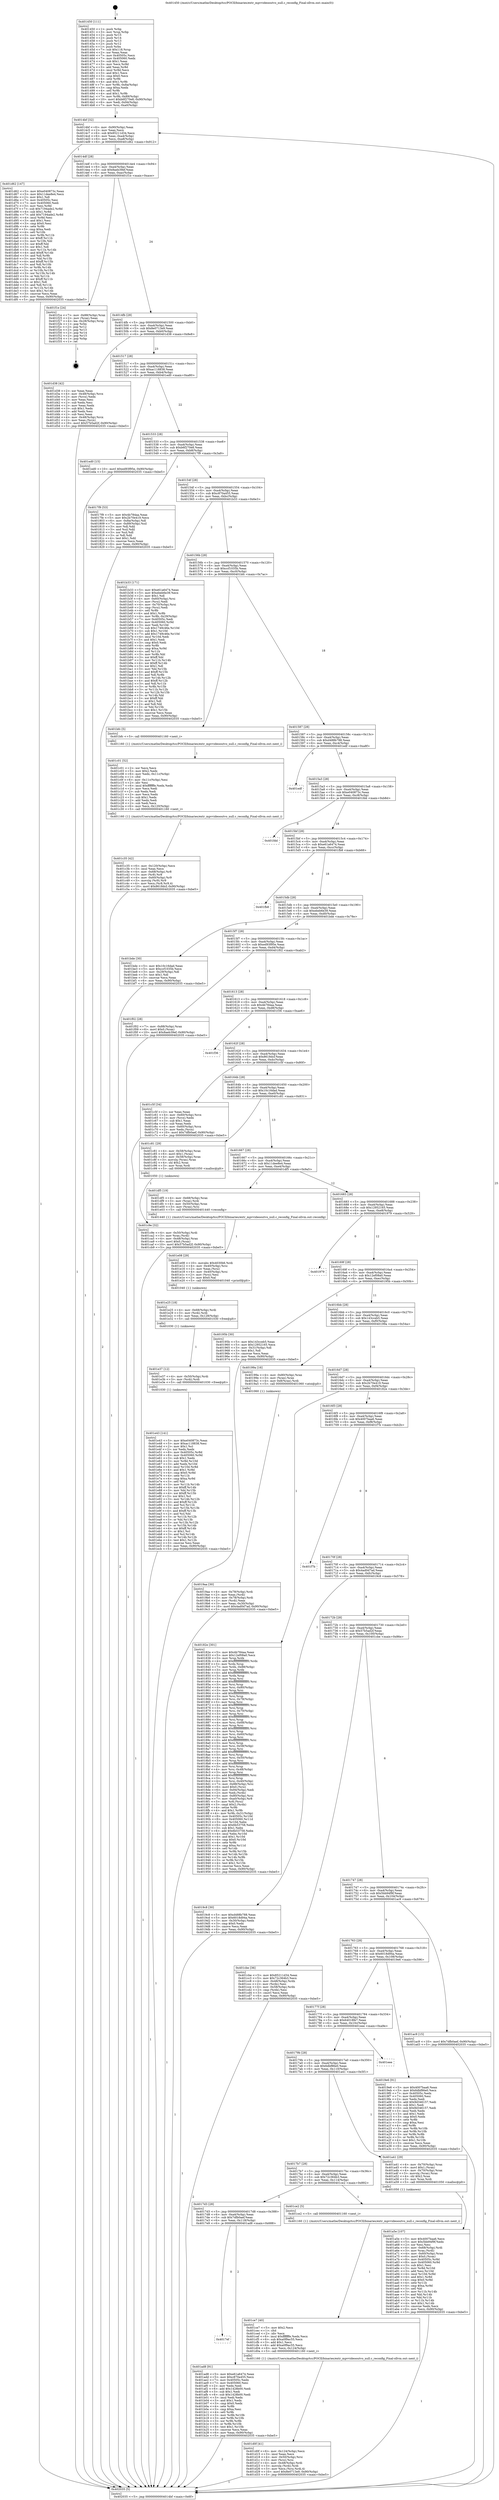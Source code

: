 digraph "0x401450" {
  label = "0x401450 (/mnt/c/Users/mathe/Desktop/tcc/POCII/binaries/extr_mpvvideooutvo_null.c_reconfig_Final-ollvm.out::main(0))"
  labelloc = "t"
  node[shape=record]

  Entry [label="",width=0.3,height=0.3,shape=circle,fillcolor=black,style=filled]
  "0x4014bf" [label="{
     0x4014bf [32]\l
     | [instrs]\l
     &nbsp;&nbsp;0x4014bf \<+6\>: mov -0x90(%rbp),%eax\l
     &nbsp;&nbsp;0x4014c5 \<+2\>: mov %eax,%ecx\l
     &nbsp;&nbsp;0x4014c7 \<+6\>: sub $0x85211d34,%ecx\l
     &nbsp;&nbsp;0x4014cd \<+6\>: mov %eax,-0xa4(%rbp)\l
     &nbsp;&nbsp;0x4014d3 \<+6\>: mov %ecx,-0xa8(%rbp)\l
     &nbsp;&nbsp;0x4014d9 \<+6\>: je 0000000000401d62 \<main+0x912\>\l
  }"]
  "0x401d62" [label="{
     0x401d62 [147]\l
     | [instrs]\l
     &nbsp;&nbsp;0x401d62 \<+5\>: mov $0xe040873c,%eax\l
     &nbsp;&nbsp;0x401d67 \<+5\>: mov $0x11dee8e4,%ecx\l
     &nbsp;&nbsp;0x401d6c \<+2\>: mov $0x1,%dl\l
     &nbsp;&nbsp;0x401d6e \<+7\>: mov 0x40505c,%esi\l
     &nbsp;&nbsp;0x401d75 \<+7\>: mov 0x405060,%edi\l
     &nbsp;&nbsp;0x401d7c \<+3\>: mov %esi,%r8d\l
     &nbsp;&nbsp;0x401d7f \<+7\>: sub $0x7194ade2,%r8d\l
     &nbsp;&nbsp;0x401d86 \<+4\>: sub $0x1,%r8d\l
     &nbsp;&nbsp;0x401d8a \<+7\>: add $0x7194ade2,%r8d\l
     &nbsp;&nbsp;0x401d91 \<+4\>: imul %r8d,%esi\l
     &nbsp;&nbsp;0x401d95 \<+3\>: and $0x1,%esi\l
     &nbsp;&nbsp;0x401d98 \<+3\>: cmp $0x0,%esi\l
     &nbsp;&nbsp;0x401d9b \<+4\>: sete %r9b\l
     &nbsp;&nbsp;0x401d9f \<+3\>: cmp $0xa,%edi\l
     &nbsp;&nbsp;0x401da2 \<+4\>: setl %r10b\l
     &nbsp;&nbsp;0x401da6 \<+3\>: mov %r9b,%r11b\l
     &nbsp;&nbsp;0x401da9 \<+4\>: xor $0xff,%r11b\l
     &nbsp;&nbsp;0x401dad \<+3\>: mov %r10b,%bl\l
     &nbsp;&nbsp;0x401db0 \<+3\>: xor $0xff,%bl\l
     &nbsp;&nbsp;0x401db3 \<+3\>: xor $0x1,%dl\l
     &nbsp;&nbsp;0x401db6 \<+3\>: mov %r11b,%r14b\l
     &nbsp;&nbsp;0x401db9 \<+4\>: and $0xff,%r14b\l
     &nbsp;&nbsp;0x401dbd \<+3\>: and %dl,%r9b\l
     &nbsp;&nbsp;0x401dc0 \<+3\>: mov %bl,%r15b\l
     &nbsp;&nbsp;0x401dc3 \<+4\>: and $0xff,%r15b\l
     &nbsp;&nbsp;0x401dc7 \<+3\>: and %dl,%r10b\l
     &nbsp;&nbsp;0x401dca \<+3\>: or %r9b,%r14b\l
     &nbsp;&nbsp;0x401dcd \<+3\>: or %r10b,%r15b\l
     &nbsp;&nbsp;0x401dd0 \<+3\>: xor %r15b,%r14b\l
     &nbsp;&nbsp;0x401dd3 \<+3\>: or %bl,%r11b\l
     &nbsp;&nbsp;0x401dd6 \<+4\>: xor $0xff,%r11b\l
     &nbsp;&nbsp;0x401dda \<+3\>: or $0x1,%dl\l
     &nbsp;&nbsp;0x401ddd \<+3\>: and %dl,%r11b\l
     &nbsp;&nbsp;0x401de0 \<+3\>: or %r11b,%r14b\l
     &nbsp;&nbsp;0x401de3 \<+4\>: test $0x1,%r14b\l
     &nbsp;&nbsp;0x401de7 \<+3\>: cmovne %ecx,%eax\l
     &nbsp;&nbsp;0x401dea \<+6\>: mov %eax,-0x90(%rbp)\l
     &nbsp;&nbsp;0x401df0 \<+5\>: jmp 0000000000402035 \<main+0xbe5\>\l
  }"]
  "0x4014df" [label="{
     0x4014df [28]\l
     | [instrs]\l
     &nbsp;&nbsp;0x4014df \<+5\>: jmp 00000000004014e4 \<main+0x94\>\l
     &nbsp;&nbsp;0x4014e4 \<+6\>: mov -0xa4(%rbp),%eax\l
     &nbsp;&nbsp;0x4014ea \<+5\>: sub $0x8aeb39ef,%eax\l
     &nbsp;&nbsp;0x4014ef \<+6\>: mov %eax,-0xac(%rbp)\l
     &nbsp;&nbsp;0x4014f5 \<+6\>: je 0000000000401f1e \<main+0xace\>\l
  }"]
  Exit [label="",width=0.3,height=0.3,shape=circle,fillcolor=black,style=filled,peripheries=2]
  "0x401f1e" [label="{
     0x401f1e [24]\l
     | [instrs]\l
     &nbsp;&nbsp;0x401f1e \<+7\>: mov -0x88(%rbp),%rax\l
     &nbsp;&nbsp;0x401f25 \<+2\>: mov (%rax),%eax\l
     &nbsp;&nbsp;0x401f27 \<+4\>: lea -0x28(%rbp),%rsp\l
     &nbsp;&nbsp;0x401f2b \<+1\>: pop %rbx\l
     &nbsp;&nbsp;0x401f2c \<+2\>: pop %r12\l
     &nbsp;&nbsp;0x401f2e \<+2\>: pop %r13\l
     &nbsp;&nbsp;0x401f30 \<+2\>: pop %r14\l
     &nbsp;&nbsp;0x401f32 \<+2\>: pop %r15\l
     &nbsp;&nbsp;0x401f34 \<+1\>: pop %rbp\l
     &nbsp;&nbsp;0x401f35 \<+1\>: ret\l
  }"]
  "0x4014fb" [label="{
     0x4014fb [28]\l
     | [instrs]\l
     &nbsp;&nbsp;0x4014fb \<+5\>: jmp 0000000000401500 \<main+0xb0\>\l
     &nbsp;&nbsp;0x401500 \<+6\>: mov -0xa4(%rbp),%eax\l
     &nbsp;&nbsp;0x401506 \<+5\>: sub $0x8e0713e9,%eax\l
     &nbsp;&nbsp;0x40150b \<+6\>: mov %eax,-0xb0(%rbp)\l
     &nbsp;&nbsp;0x401511 \<+6\>: je 0000000000401d38 \<main+0x8e8\>\l
  }"]
  "0x401e43" [label="{
     0x401e43 [141]\l
     | [instrs]\l
     &nbsp;&nbsp;0x401e43 \<+5\>: mov $0xe040873c,%eax\l
     &nbsp;&nbsp;0x401e48 \<+5\>: mov $0xac118838,%esi\l
     &nbsp;&nbsp;0x401e4d \<+2\>: mov $0x1,%cl\l
     &nbsp;&nbsp;0x401e4f \<+2\>: xor %edx,%edx\l
     &nbsp;&nbsp;0x401e51 \<+8\>: mov 0x40505c,%r8d\l
     &nbsp;&nbsp;0x401e59 \<+8\>: mov 0x405060,%r9d\l
     &nbsp;&nbsp;0x401e61 \<+3\>: sub $0x1,%edx\l
     &nbsp;&nbsp;0x401e64 \<+3\>: mov %r8d,%r10d\l
     &nbsp;&nbsp;0x401e67 \<+3\>: add %edx,%r10d\l
     &nbsp;&nbsp;0x401e6a \<+4\>: imul %r10d,%r8d\l
     &nbsp;&nbsp;0x401e6e \<+4\>: and $0x1,%r8d\l
     &nbsp;&nbsp;0x401e72 \<+4\>: cmp $0x0,%r8d\l
     &nbsp;&nbsp;0x401e76 \<+4\>: sete %r11b\l
     &nbsp;&nbsp;0x401e7a \<+4\>: cmp $0xa,%r9d\l
     &nbsp;&nbsp;0x401e7e \<+3\>: setl %bl\l
     &nbsp;&nbsp;0x401e81 \<+3\>: mov %r11b,%r14b\l
     &nbsp;&nbsp;0x401e84 \<+4\>: xor $0xff,%r14b\l
     &nbsp;&nbsp;0x401e88 \<+3\>: mov %bl,%r15b\l
     &nbsp;&nbsp;0x401e8b \<+4\>: xor $0xff,%r15b\l
     &nbsp;&nbsp;0x401e8f \<+3\>: xor $0x1,%cl\l
     &nbsp;&nbsp;0x401e92 \<+3\>: mov %r14b,%r12b\l
     &nbsp;&nbsp;0x401e95 \<+4\>: and $0xff,%r12b\l
     &nbsp;&nbsp;0x401e99 \<+3\>: and %cl,%r11b\l
     &nbsp;&nbsp;0x401e9c \<+3\>: mov %r15b,%r13b\l
     &nbsp;&nbsp;0x401e9f \<+4\>: and $0xff,%r13b\l
     &nbsp;&nbsp;0x401ea3 \<+2\>: and %cl,%bl\l
     &nbsp;&nbsp;0x401ea5 \<+3\>: or %r11b,%r12b\l
     &nbsp;&nbsp;0x401ea8 \<+3\>: or %bl,%r13b\l
     &nbsp;&nbsp;0x401eab \<+3\>: xor %r13b,%r12b\l
     &nbsp;&nbsp;0x401eae \<+3\>: or %r15b,%r14b\l
     &nbsp;&nbsp;0x401eb1 \<+4\>: xor $0xff,%r14b\l
     &nbsp;&nbsp;0x401eb5 \<+3\>: or $0x1,%cl\l
     &nbsp;&nbsp;0x401eb8 \<+3\>: and %cl,%r14b\l
     &nbsp;&nbsp;0x401ebb \<+3\>: or %r14b,%r12b\l
     &nbsp;&nbsp;0x401ebe \<+4\>: test $0x1,%r12b\l
     &nbsp;&nbsp;0x401ec2 \<+3\>: cmovne %esi,%eax\l
     &nbsp;&nbsp;0x401ec5 \<+6\>: mov %eax,-0x90(%rbp)\l
     &nbsp;&nbsp;0x401ecb \<+5\>: jmp 0000000000402035 \<main+0xbe5\>\l
  }"]
  "0x401d38" [label="{
     0x401d38 [42]\l
     | [instrs]\l
     &nbsp;&nbsp;0x401d38 \<+2\>: xor %eax,%eax\l
     &nbsp;&nbsp;0x401d3a \<+4\>: mov -0x48(%rbp),%rcx\l
     &nbsp;&nbsp;0x401d3e \<+2\>: mov (%rcx),%edx\l
     &nbsp;&nbsp;0x401d40 \<+2\>: mov %eax,%esi\l
     &nbsp;&nbsp;0x401d42 \<+2\>: sub %edx,%esi\l
     &nbsp;&nbsp;0x401d44 \<+2\>: mov %eax,%edx\l
     &nbsp;&nbsp;0x401d46 \<+3\>: sub $0x1,%edx\l
     &nbsp;&nbsp;0x401d49 \<+2\>: add %edx,%esi\l
     &nbsp;&nbsp;0x401d4b \<+2\>: sub %esi,%eax\l
     &nbsp;&nbsp;0x401d4d \<+4\>: mov -0x48(%rbp),%rcx\l
     &nbsp;&nbsp;0x401d51 \<+2\>: mov %eax,(%rcx)\l
     &nbsp;&nbsp;0x401d53 \<+10\>: movl $0x57b5ad2f,-0x90(%rbp)\l
     &nbsp;&nbsp;0x401d5d \<+5\>: jmp 0000000000402035 \<main+0xbe5\>\l
  }"]
  "0x401517" [label="{
     0x401517 [28]\l
     | [instrs]\l
     &nbsp;&nbsp;0x401517 \<+5\>: jmp 000000000040151c \<main+0xcc\>\l
     &nbsp;&nbsp;0x40151c \<+6\>: mov -0xa4(%rbp),%eax\l
     &nbsp;&nbsp;0x401522 \<+5\>: sub $0xac118838,%eax\l
     &nbsp;&nbsp;0x401527 \<+6\>: mov %eax,-0xb4(%rbp)\l
     &nbsp;&nbsp;0x40152d \<+6\>: je 0000000000401ed0 \<main+0xa80\>\l
  }"]
  "0x401e37" [label="{
     0x401e37 [12]\l
     | [instrs]\l
     &nbsp;&nbsp;0x401e37 \<+4\>: mov -0x50(%rbp),%rdi\l
     &nbsp;&nbsp;0x401e3b \<+3\>: mov (%rdi),%rdi\l
     &nbsp;&nbsp;0x401e3e \<+5\>: call 0000000000401030 \<free@plt\>\l
     | [calls]\l
     &nbsp;&nbsp;0x401030 \{1\} (unknown)\l
  }"]
  "0x401ed0" [label="{
     0x401ed0 [15]\l
     | [instrs]\l
     &nbsp;&nbsp;0x401ed0 \<+10\>: movl $0xed93f95e,-0x90(%rbp)\l
     &nbsp;&nbsp;0x401eda \<+5\>: jmp 0000000000402035 \<main+0xbe5\>\l
  }"]
  "0x401533" [label="{
     0x401533 [28]\l
     | [instrs]\l
     &nbsp;&nbsp;0x401533 \<+5\>: jmp 0000000000401538 \<main+0xe8\>\l
     &nbsp;&nbsp;0x401538 \<+6\>: mov -0xa4(%rbp),%eax\l
     &nbsp;&nbsp;0x40153e \<+5\>: sub $0xb6f270e8,%eax\l
     &nbsp;&nbsp;0x401543 \<+6\>: mov %eax,-0xb8(%rbp)\l
     &nbsp;&nbsp;0x401549 \<+6\>: je 00000000004017f9 \<main+0x3a9\>\l
  }"]
  "0x401e25" [label="{
     0x401e25 [18]\l
     | [instrs]\l
     &nbsp;&nbsp;0x401e25 \<+4\>: mov -0x68(%rbp),%rdi\l
     &nbsp;&nbsp;0x401e29 \<+3\>: mov (%rdi),%rdi\l
     &nbsp;&nbsp;0x401e2c \<+6\>: mov %eax,-0x128(%rbp)\l
     &nbsp;&nbsp;0x401e32 \<+5\>: call 0000000000401030 \<free@plt\>\l
     | [calls]\l
     &nbsp;&nbsp;0x401030 \{1\} (unknown)\l
  }"]
  "0x4017f9" [label="{
     0x4017f9 [53]\l
     | [instrs]\l
     &nbsp;&nbsp;0x4017f9 \<+5\>: mov $0x4b784aa,%eax\l
     &nbsp;&nbsp;0x4017fe \<+5\>: mov $0x2b70e419,%ecx\l
     &nbsp;&nbsp;0x401803 \<+6\>: mov -0x8a(%rbp),%dl\l
     &nbsp;&nbsp;0x401809 \<+7\>: mov -0x89(%rbp),%sil\l
     &nbsp;&nbsp;0x401810 \<+3\>: mov %dl,%dil\l
     &nbsp;&nbsp;0x401813 \<+3\>: and %sil,%dil\l
     &nbsp;&nbsp;0x401816 \<+3\>: xor %sil,%dl\l
     &nbsp;&nbsp;0x401819 \<+3\>: or %dl,%dil\l
     &nbsp;&nbsp;0x40181c \<+4\>: test $0x1,%dil\l
     &nbsp;&nbsp;0x401820 \<+3\>: cmovne %ecx,%eax\l
     &nbsp;&nbsp;0x401823 \<+6\>: mov %eax,-0x90(%rbp)\l
     &nbsp;&nbsp;0x401829 \<+5\>: jmp 0000000000402035 \<main+0xbe5\>\l
  }"]
  "0x40154f" [label="{
     0x40154f [28]\l
     | [instrs]\l
     &nbsp;&nbsp;0x40154f \<+5\>: jmp 0000000000401554 \<main+0x104\>\l
     &nbsp;&nbsp;0x401554 \<+6\>: mov -0xa4(%rbp),%eax\l
     &nbsp;&nbsp;0x40155a \<+5\>: sub $0xc870a455,%eax\l
     &nbsp;&nbsp;0x40155f \<+6\>: mov %eax,-0xbc(%rbp)\l
     &nbsp;&nbsp;0x401565 \<+6\>: je 0000000000401b33 \<main+0x6e3\>\l
  }"]
  "0x402035" [label="{
     0x402035 [5]\l
     | [instrs]\l
     &nbsp;&nbsp;0x402035 \<+5\>: jmp 00000000004014bf \<main+0x6f\>\l
  }"]
  "0x401450" [label="{
     0x401450 [111]\l
     | [instrs]\l
     &nbsp;&nbsp;0x401450 \<+1\>: push %rbp\l
     &nbsp;&nbsp;0x401451 \<+3\>: mov %rsp,%rbp\l
     &nbsp;&nbsp;0x401454 \<+2\>: push %r15\l
     &nbsp;&nbsp;0x401456 \<+2\>: push %r14\l
     &nbsp;&nbsp;0x401458 \<+2\>: push %r13\l
     &nbsp;&nbsp;0x40145a \<+2\>: push %r12\l
     &nbsp;&nbsp;0x40145c \<+1\>: push %rbx\l
     &nbsp;&nbsp;0x40145d \<+7\>: sub $0x118,%rsp\l
     &nbsp;&nbsp;0x401464 \<+2\>: xor %eax,%eax\l
     &nbsp;&nbsp;0x401466 \<+7\>: mov 0x40505c,%ecx\l
     &nbsp;&nbsp;0x40146d \<+7\>: mov 0x405060,%edx\l
     &nbsp;&nbsp;0x401474 \<+3\>: sub $0x1,%eax\l
     &nbsp;&nbsp;0x401477 \<+3\>: mov %ecx,%r8d\l
     &nbsp;&nbsp;0x40147a \<+3\>: add %eax,%r8d\l
     &nbsp;&nbsp;0x40147d \<+4\>: imul %r8d,%ecx\l
     &nbsp;&nbsp;0x401481 \<+3\>: and $0x1,%ecx\l
     &nbsp;&nbsp;0x401484 \<+3\>: cmp $0x0,%ecx\l
     &nbsp;&nbsp;0x401487 \<+4\>: sete %r9b\l
     &nbsp;&nbsp;0x40148b \<+4\>: and $0x1,%r9b\l
     &nbsp;&nbsp;0x40148f \<+7\>: mov %r9b,-0x8a(%rbp)\l
     &nbsp;&nbsp;0x401496 \<+3\>: cmp $0xa,%edx\l
     &nbsp;&nbsp;0x401499 \<+4\>: setl %r9b\l
     &nbsp;&nbsp;0x40149d \<+4\>: and $0x1,%r9b\l
     &nbsp;&nbsp;0x4014a1 \<+7\>: mov %r9b,-0x89(%rbp)\l
     &nbsp;&nbsp;0x4014a8 \<+10\>: movl $0xb6f270e8,-0x90(%rbp)\l
     &nbsp;&nbsp;0x4014b2 \<+6\>: mov %edi,-0x94(%rbp)\l
     &nbsp;&nbsp;0x4014b8 \<+7\>: mov %rsi,-0xa0(%rbp)\l
  }"]
  "0x401e08" [label="{
     0x401e08 [29]\l
     | [instrs]\l
     &nbsp;&nbsp;0x401e08 \<+10\>: movabs $0x4030b6,%rdi\l
     &nbsp;&nbsp;0x401e12 \<+4\>: mov -0x40(%rbp),%rsi\l
     &nbsp;&nbsp;0x401e16 \<+2\>: mov %eax,(%rsi)\l
     &nbsp;&nbsp;0x401e18 \<+4\>: mov -0x40(%rbp),%rsi\l
     &nbsp;&nbsp;0x401e1c \<+2\>: mov (%rsi),%esi\l
     &nbsp;&nbsp;0x401e1e \<+2\>: mov $0x0,%al\l
     &nbsp;&nbsp;0x401e20 \<+5\>: call 0000000000401040 \<printf@plt\>\l
     | [calls]\l
     &nbsp;&nbsp;0x401040 \{1\} (unknown)\l
  }"]
  "0x401b33" [label="{
     0x401b33 [171]\l
     | [instrs]\l
     &nbsp;&nbsp;0x401b33 \<+5\>: mov $0xe61a6474,%eax\l
     &nbsp;&nbsp;0x401b38 \<+5\>: mov $0xebeb6e39,%ecx\l
     &nbsp;&nbsp;0x401b3d \<+2\>: mov $0x1,%dl\l
     &nbsp;&nbsp;0x401b3f \<+4\>: mov -0x60(%rbp),%rsi\l
     &nbsp;&nbsp;0x401b43 \<+2\>: mov (%rsi),%edi\l
     &nbsp;&nbsp;0x401b45 \<+4\>: mov -0x70(%rbp),%rsi\l
     &nbsp;&nbsp;0x401b49 \<+2\>: cmp (%rsi),%edi\l
     &nbsp;&nbsp;0x401b4b \<+4\>: setl %r8b\l
     &nbsp;&nbsp;0x401b4f \<+4\>: and $0x1,%r8b\l
     &nbsp;&nbsp;0x401b53 \<+4\>: mov %r8b,-0x29(%rbp)\l
     &nbsp;&nbsp;0x401b57 \<+7\>: mov 0x40505c,%edi\l
     &nbsp;&nbsp;0x401b5e \<+8\>: mov 0x405060,%r9d\l
     &nbsp;&nbsp;0x401b66 \<+3\>: mov %edi,%r10d\l
     &nbsp;&nbsp;0x401b69 \<+7\>: sub $0x1749c46e,%r10d\l
     &nbsp;&nbsp;0x401b70 \<+4\>: sub $0x1,%r10d\l
     &nbsp;&nbsp;0x401b74 \<+7\>: add $0x1749c46e,%r10d\l
     &nbsp;&nbsp;0x401b7b \<+4\>: imul %r10d,%edi\l
     &nbsp;&nbsp;0x401b7f \<+3\>: and $0x1,%edi\l
     &nbsp;&nbsp;0x401b82 \<+3\>: cmp $0x0,%edi\l
     &nbsp;&nbsp;0x401b85 \<+4\>: sete %r8b\l
     &nbsp;&nbsp;0x401b89 \<+4\>: cmp $0xa,%r9d\l
     &nbsp;&nbsp;0x401b8d \<+4\>: setl %r11b\l
     &nbsp;&nbsp;0x401b91 \<+3\>: mov %r8b,%bl\l
     &nbsp;&nbsp;0x401b94 \<+3\>: xor $0xff,%bl\l
     &nbsp;&nbsp;0x401b97 \<+3\>: mov %r11b,%r14b\l
     &nbsp;&nbsp;0x401b9a \<+4\>: xor $0xff,%r14b\l
     &nbsp;&nbsp;0x401b9e \<+3\>: xor $0x1,%dl\l
     &nbsp;&nbsp;0x401ba1 \<+3\>: mov %bl,%r15b\l
     &nbsp;&nbsp;0x401ba4 \<+4\>: and $0xff,%r15b\l
     &nbsp;&nbsp;0x401ba8 \<+3\>: and %dl,%r8b\l
     &nbsp;&nbsp;0x401bab \<+3\>: mov %r14b,%r12b\l
     &nbsp;&nbsp;0x401bae \<+4\>: and $0xff,%r12b\l
     &nbsp;&nbsp;0x401bb2 \<+3\>: and %dl,%r11b\l
     &nbsp;&nbsp;0x401bb5 \<+3\>: or %r8b,%r15b\l
     &nbsp;&nbsp;0x401bb8 \<+3\>: or %r11b,%r12b\l
     &nbsp;&nbsp;0x401bbb \<+3\>: xor %r12b,%r15b\l
     &nbsp;&nbsp;0x401bbe \<+3\>: or %r14b,%bl\l
     &nbsp;&nbsp;0x401bc1 \<+3\>: xor $0xff,%bl\l
     &nbsp;&nbsp;0x401bc4 \<+3\>: or $0x1,%dl\l
     &nbsp;&nbsp;0x401bc7 \<+2\>: and %dl,%bl\l
     &nbsp;&nbsp;0x401bc9 \<+3\>: or %bl,%r15b\l
     &nbsp;&nbsp;0x401bcc \<+4\>: test $0x1,%r15b\l
     &nbsp;&nbsp;0x401bd0 \<+3\>: cmovne %ecx,%eax\l
     &nbsp;&nbsp;0x401bd3 \<+6\>: mov %eax,-0x90(%rbp)\l
     &nbsp;&nbsp;0x401bd9 \<+5\>: jmp 0000000000402035 \<main+0xbe5\>\l
  }"]
  "0x40156b" [label="{
     0x40156b [28]\l
     | [instrs]\l
     &nbsp;&nbsp;0x40156b \<+5\>: jmp 0000000000401570 \<main+0x120\>\l
     &nbsp;&nbsp;0x401570 \<+6\>: mov -0xa4(%rbp),%eax\l
     &nbsp;&nbsp;0x401576 \<+5\>: sub $0xccf1035b,%eax\l
     &nbsp;&nbsp;0x40157b \<+6\>: mov %eax,-0xc0(%rbp)\l
     &nbsp;&nbsp;0x401581 \<+6\>: je 0000000000401bfc \<main+0x7ac\>\l
  }"]
  "0x401d0f" [label="{
     0x401d0f [41]\l
     | [instrs]\l
     &nbsp;&nbsp;0x401d0f \<+6\>: mov -0x124(%rbp),%ecx\l
     &nbsp;&nbsp;0x401d15 \<+3\>: imul %eax,%ecx\l
     &nbsp;&nbsp;0x401d18 \<+4\>: mov -0x50(%rbp),%rsi\l
     &nbsp;&nbsp;0x401d1c \<+3\>: mov (%rsi),%rsi\l
     &nbsp;&nbsp;0x401d1f \<+4\>: mov -0x48(%rbp),%rdi\l
     &nbsp;&nbsp;0x401d23 \<+3\>: movslq (%rdi),%rdi\l
     &nbsp;&nbsp;0x401d26 \<+3\>: mov %ecx,(%rsi,%rdi,4)\l
     &nbsp;&nbsp;0x401d29 \<+10\>: movl $0x8e0713e9,-0x90(%rbp)\l
     &nbsp;&nbsp;0x401d33 \<+5\>: jmp 0000000000402035 \<main+0xbe5\>\l
  }"]
  "0x401bfc" [label="{
     0x401bfc [5]\l
     | [instrs]\l
     &nbsp;&nbsp;0x401bfc \<+5\>: call 0000000000401160 \<next_i\>\l
     | [calls]\l
     &nbsp;&nbsp;0x401160 \{1\} (/mnt/c/Users/mathe/Desktop/tcc/POCII/binaries/extr_mpvvideooutvo_null.c_reconfig_Final-ollvm.out::next_i)\l
  }"]
  "0x401587" [label="{
     0x401587 [28]\l
     | [instrs]\l
     &nbsp;&nbsp;0x401587 \<+5\>: jmp 000000000040158c \<main+0x13c\>\l
     &nbsp;&nbsp;0x40158c \<+6\>: mov -0xa4(%rbp),%eax\l
     &nbsp;&nbsp;0x401592 \<+5\>: sub $0xd488b788,%eax\l
     &nbsp;&nbsp;0x401597 \<+6\>: mov %eax,-0xc4(%rbp)\l
     &nbsp;&nbsp;0x40159d \<+6\>: je 0000000000401edf \<main+0xa8f\>\l
  }"]
  "0x401ce7" [label="{
     0x401ce7 [40]\l
     | [instrs]\l
     &nbsp;&nbsp;0x401ce7 \<+5\>: mov $0x2,%ecx\l
     &nbsp;&nbsp;0x401cec \<+1\>: cltd\l
     &nbsp;&nbsp;0x401ced \<+2\>: idiv %ecx\l
     &nbsp;&nbsp;0x401cef \<+6\>: imul $0xfffffffe,%edx,%ecx\l
     &nbsp;&nbsp;0x401cf5 \<+6\>: sub $0xa0f9ac55,%ecx\l
     &nbsp;&nbsp;0x401cfb \<+3\>: add $0x1,%ecx\l
     &nbsp;&nbsp;0x401cfe \<+6\>: add $0xa0f9ac55,%ecx\l
     &nbsp;&nbsp;0x401d04 \<+6\>: mov %ecx,-0x124(%rbp)\l
     &nbsp;&nbsp;0x401d0a \<+5\>: call 0000000000401160 \<next_i\>\l
     | [calls]\l
     &nbsp;&nbsp;0x401160 \{1\} (/mnt/c/Users/mathe/Desktop/tcc/POCII/binaries/extr_mpvvideooutvo_null.c_reconfig_Final-ollvm.out::next_i)\l
  }"]
  "0x401edf" [label="{
     0x401edf\l
  }", style=dashed]
  "0x4015a3" [label="{
     0x4015a3 [28]\l
     | [instrs]\l
     &nbsp;&nbsp;0x4015a3 \<+5\>: jmp 00000000004015a8 \<main+0x158\>\l
     &nbsp;&nbsp;0x4015a8 \<+6\>: mov -0xa4(%rbp),%eax\l
     &nbsp;&nbsp;0x4015ae \<+5\>: sub $0xe040873c,%eax\l
     &nbsp;&nbsp;0x4015b3 \<+6\>: mov %eax,-0xc8(%rbp)\l
     &nbsp;&nbsp;0x4015b9 \<+6\>: je 0000000000401fdd \<main+0xb8d\>\l
  }"]
  "0x401c9e" [label="{
     0x401c9e [32]\l
     | [instrs]\l
     &nbsp;&nbsp;0x401c9e \<+4\>: mov -0x50(%rbp),%rdi\l
     &nbsp;&nbsp;0x401ca2 \<+3\>: mov %rax,(%rdi)\l
     &nbsp;&nbsp;0x401ca5 \<+4\>: mov -0x48(%rbp),%rax\l
     &nbsp;&nbsp;0x401ca9 \<+6\>: movl $0x0,(%rax)\l
     &nbsp;&nbsp;0x401caf \<+10\>: movl $0x57b5ad2f,-0x90(%rbp)\l
     &nbsp;&nbsp;0x401cb9 \<+5\>: jmp 0000000000402035 \<main+0xbe5\>\l
  }"]
  "0x401fdd" [label="{
     0x401fdd\l
  }", style=dashed]
  "0x4015bf" [label="{
     0x4015bf [28]\l
     | [instrs]\l
     &nbsp;&nbsp;0x4015bf \<+5\>: jmp 00000000004015c4 \<main+0x174\>\l
     &nbsp;&nbsp;0x4015c4 \<+6\>: mov -0xa4(%rbp),%eax\l
     &nbsp;&nbsp;0x4015ca \<+5\>: sub $0xe61a6474,%eax\l
     &nbsp;&nbsp;0x4015cf \<+6\>: mov %eax,-0xcc(%rbp)\l
     &nbsp;&nbsp;0x4015d5 \<+6\>: je 0000000000401fb8 \<main+0xb68\>\l
  }"]
  "0x401c35" [label="{
     0x401c35 [42]\l
     | [instrs]\l
     &nbsp;&nbsp;0x401c35 \<+6\>: mov -0x120(%rbp),%ecx\l
     &nbsp;&nbsp;0x401c3b \<+3\>: imul %eax,%ecx\l
     &nbsp;&nbsp;0x401c3e \<+4\>: mov -0x68(%rbp),%r8\l
     &nbsp;&nbsp;0x401c42 \<+3\>: mov (%r8),%r8\l
     &nbsp;&nbsp;0x401c45 \<+4\>: mov -0x60(%rbp),%r9\l
     &nbsp;&nbsp;0x401c49 \<+3\>: movslq (%r9),%r9\l
     &nbsp;&nbsp;0x401c4c \<+4\>: mov %ecx,(%r8,%r9,4)\l
     &nbsp;&nbsp;0x401c50 \<+10\>: movl $0x8618dcf,-0x90(%rbp)\l
     &nbsp;&nbsp;0x401c5a \<+5\>: jmp 0000000000402035 \<main+0xbe5\>\l
  }"]
  "0x401fb8" [label="{
     0x401fb8\l
  }", style=dashed]
  "0x4015db" [label="{
     0x4015db [28]\l
     | [instrs]\l
     &nbsp;&nbsp;0x4015db \<+5\>: jmp 00000000004015e0 \<main+0x190\>\l
     &nbsp;&nbsp;0x4015e0 \<+6\>: mov -0xa4(%rbp),%eax\l
     &nbsp;&nbsp;0x4015e6 \<+5\>: sub $0xebeb6e39,%eax\l
     &nbsp;&nbsp;0x4015eb \<+6\>: mov %eax,-0xd0(%rbp)\l
     &nbsp;&nbsp;0x4015f1 \<+6\>: je 0000000000401bde \<main+0x78e\>\l
  }"]
  "0x401c01" [label="{
     0x401c01 [52]\l
     | [instrs]\l
     &nbsp;&nbsp;0x401c01 \<+2\>: xor %ecx,%ecx\l
     &nbsp;&nbsp;0x401c03 \<+5\>: mov $0x2,%edx\l
     &nbsp;&nbsp;0x401c08 \<+6\>: mov %edx,-0x11c(%rbp)\l
     &nbsp;&nbsp;0x401c0e \<+1\>: cltd\l
     &nbsp;&nbsp;0x401c0f \<+6\>: mov -0x11c(%rbp),%esi\l
     &nbsp;&nbsp;0x401c15 \<+2\>: idiv %esi\l
     &nbsp;&nbsp;0x401c17 \<+6\>: imul $0xfffffffe,%edx,%edx\l
     &nbsp;&nbsp;0x401c1d \<+2\>: mov %ecx,%edi\l
     &nbsp;&nbsp;0x401c1f \<+2\>: sub %edx,%edi\l
     &nbsp;&nbsp;0x401c21 \<+2\>: mov %ecx,%edx\l
     &nbsp;&nbsp;0x401c23 \<+3\>: sub $0x1,%edx\l
     &nbsp;&nbsp;0x401c26 \<+2\>: add %edx,%edi\l
     &nbsp;&nbsp;0x401c28 \<+2\>: sub %edi,%ecx\l
     &nbsp;&nbsp;0x401c2a \<+6\>: mov %ecx,-0x120(%rbp)\l
     &nbsp;&nbsp;0x401c30 \<+5\>: call 0000000000401160 \<next_i\>\l
     | [calls]\l
     &nbsp;&nbsp;0x401160 \{1\} (/mnt/c/Users/mathe/Desktop/tcc/POCII/binaries/extr_mpvvideooutvo_null.c_reconfig_Final-ollvm.out::next_i)\l
  }"]
  "0x401bde" [label="{
     0x401bde [30]\l
     | [instrs]\l
     &nbsp;&nbsp;0x401bde \<+5\>: mov $0x10c16dad,%eax\l
     &nbsp;&nbsp;0x401be3 \<+5\>: mov $0xccf1035b,%ecx\l
     &nbsp;&nbsp;0x401be8 \<+3\>: mov -0x29(%rbp),%dl\l
     &nbsp;&nbsp;0x401beb \<+3\>: test $0x1,%dl\l
     &nbsp;&nbsp;0x401bee \<+3\>: cmovne %ecx,%eax\l
     &nbsp;&nbsp;0x401bf1 \<+6\>: mov %eax,-0x90(%rbp)\l
     &nbsp;&nbsp;0x401bf7 \<+5\>: jmp 0000000000402035 \<main+0xbe5\>\l
  }"]
  "0x4015f7" [label="{
     0x4015f7 [28]\l
     | [instrs]\l
     &nbsp;&nbsp;0x4015f7 \<+5\>: jmp 00000000004015fc \<main+0x1ac\>\l
     &nbsp;&nbsp;0x4015fc \<+6\>: mov -0xa4(%rbp),%eax\l
     &nbsp;&nbsp;0x401602 \<+5\>: sub $0xed93f95e,%eax\l
     &nbsp;&nbsp;0x401607 \<+6\>: mov %eax,-0xd4(%rbp)\l
     &nbsp;&nbsp;0x40160d \<+6\>: je 0000000000401f02 \<main+0xab2\>\l
  }"]
  "0x4017ef" [label="{
     0x4017ef\l
  }", style=dashed]
  "0x401f02" [label="{
     0x401f02 [28]\l
     | [instrs]\l
     &nbsp;&nbsp;0x401f02 \<+7\>: mov -0x88(%rbp),%rax\l
     &nbsp;&nbsp;0x401f09 \<+6\>: movl $0x0,(%rax)\l
     &nbsp;&nbsp;0x401f0f \<+10\>: movl $0x8aeb39ef,-0x90(%rbp)\l
     &nbsp;&nbsp;0x401f19 \<+5\>: jmp 0000000000402035 \<main+0xbe5\>\l
  }"]
  "0x401613" [label="{
     0x401613 [28]\l
     | [instrs]\l
     &nbsp;&nbsp;0x401613 \<+5\>: jmp 0000000000401618 \<main+0x1c8\>\l
     &nbsp;&nbsp;0x401618 \<+6\>: mov -0xa4(%rbp),%eax\l
     &nbsp;&nbsp;0x40161e \<+5\>: sub $0x4b784aa,%eax\l
     &nbsp;&nbsp;0x401623 \<+6\>: mov %eax,-0xd8(%rbp)\l
     &nbsp;&nbsp;0x401629 \<+6\>: je 0000000000401f36 \<main+0xae6\>\l
  }"]
  "0x401ad8" [label="{
     0x401ad8 [91]\l
     | [instrs]\l
     &nbsp;&nbsp;0x401ad8 \<+5\>: mov $0xe61a6474,%eax\l
     &nbsp;&nbsp;0x401add \<+5\>: mov $0xc870a455,%ecx\l
     &nbsp;&nbsp;0x401ae2 \<+7\>: mov 0x40505c,%edx\l
     &nbsp;&nbsp;0x401ae9 \<+7\>: mov 0x405060,%esi\l
     &nbsp;&nbsp;0x401af0 \<+2\>: mov %edx,%edi\l
     &nbsp;&nbsp;0x401af2 \<+6\>: add $0x1428b00,%edi\l
     &nbsp;&nbsp;0x401af8 \<+3\>: sub $0x1,%edi\l
     &nbsp;&nbsp;0x401afb \<+6\>: sub $0x1428b00,%edi\l
     &nbsp;&nbsp;0x401b01 \<+3\>: imul %edi,%edx\l
     &nbsp;&nbsp;0x401b04 \<+3\>: and $0x1,%edx\l
     &nbsp;&nbsp;0x401b07 \<+3\>: cmp $0x0,%edx\l
     &nbsp;&nbsp;0x401b0a \<+4\>: sete %r8b\l
     &nbsp;&nbsp;0x401b0e \<+3\>: cmp $0xa,%esi\l
     &nbsp;&nbsp;0x401b11 \<+4\>: setl %r9b\l
     &nbsp;&nbsp;0x401b15 \<+3\>: mov %r8b,%r10b\l
     &nbsp;&nbsp;0x401b18 \<+3\>: and %r9b,%r10b\l
     &nbsp;&nbsp;0x401b1b \<+3\>: xor %r9b,%r8b\l
     &nbsp;&nbsp;0x401b1e \<+3\>: or %r8b,%r10b\l
     &nbsp;&nbsp;0x401b21 \<+4\>: test $0x1,%r10b\l
     &nbsp;&nbsp;0x401b25 \<+3\>: cmovne %ecx,%eax\l
     &nbsp;&nbsp;0x401b28 \<+6\>: mov %eax,-0x90(%rbp)\l
     &nbsp;&nbsp;0x401b2e \<+5\>: jmp 0000000000402035 \<main+0xbe5\>\l
  }"]
  "0x401f36" [label="{
     0x401f36\l
  }", style=dashed]
  "0x40162f" [label="{
     0x40162f [28]\l
     | [instrs]\l
     &nbsp;&nbsp;0x40162f \<+5\>: jmp 0000000000401634 \<main+0x1e4\>\l
     &nbsp;&nbsp;0x401634 \<+6\>: mov -0xa4(%rbp),%eax\l
     &nbsp;&nbsp;0x40163a \<+5\>: sub $0x8618dcf,%eax\l
     &nbsp;&nbsp;0x40163f \<+6\>: mov %eax,-0xdc(%rbp)\l
     &nbsp;&nbsp;0x401645 \<+6\>: je 0000000000401c5f \<main+0x80f\>\l
  }"]
  "0x4017d3" [label="{
     0x4017d3 [28]\l
     | [instrs]\l
     &nbsp;&nbsp;0x4017d3 \<+5\>: jmp 00000000004017d8 \<main+0x388\>\l
     &nbsp;&nbsp;0x4017d8 \<+6\>: mov -0xa4(%rbp),%eax\l
     &nbsp;&nbsp;0x4017de \<+5\>: sub $0x7dfb0aef,%eax\l
     &nbsp;&nbsp;0x4017e3 \<+6\>: mov %eax,-0x118(%rbp)\l
     &nbsp;&nbsp;0x4017e9 \<+6\>: je 0000000000401ad8 \<main+0x688\>\l
  }"]
  "0x401c5f" [label="{
     0x401c5f [34]\l
     | [instrs]\l
     &nbsp;&nbsp;0x401c5f \<+2\>: xor %eax,%eax\l
     &nbsp;&nbsp;0x401c61 \<+4\>: mov -0x60(%rbp),%rcx\l
     &nbsp;&nbsp;0x401c65 \<+2\>: mov (%rcx),%edx\l
     &nbsp;&nbsp;0x401c67 \<+3\>: sub $0x1,%eax\l
     &nbsp;&nbsp;0x401c6a \<+2\>: sub %eax,%edx\l
     &nbsp;&nbsp;0x401c6c \<+4\>: mov -0x60(%rbp),%rcx\l
     &nbsp;&nbsp;0x401c70 \<+2\>: mov %edx,(%rcx)\l
     &nbsp;&nbsp;0x401c72 \<+10\>: movl $0x7dfb0aef,-0x90(%rbp)\l
     &nbsp;&nbsp;0x401c7c \<+5\>: jmp 0000000000402035 \<main+0xbe5\>\l
  }"]
  "0x40164b" [label="{
     0x40164b [28]\l
     | [instrs]\l
     &nbsp;&nbsp;0x40164b \<+5\>: jmp 0000000000401650 \<main+0x200\>\l
     &nbsp;&nbsp;0x401650 \<+6\>: mov -0xa4(%rbp),%eax\l
     &nbsp;&nbsp;0x401656 \<+5\>: sub $0x10c16dad,%eax\l
     &nbsp;&nbsp;0x40165b \<+6\>: mov %eax,-0xe0(%rbp)\l
     &nbsp;&nbsp;0x401661 \<+6\>: je 0000000000401c81 \<main+0x831\>\l
  }"]
  "0x401ce2" [label="{
     0x401ce2 [5]\l
     | [instrs]\l
     &nbsp;&nbsp;0x401ce2 \<+5\>: call 0000000000401160 \<next_i\>\l
     | [calls]\l
     &nbsp;&nbsp;0x401160 \{1\} (/mnt/c/Users/mathe/Desktop/tcc/POCII/binaries/extr_mpvvideooutvo_null.c_reconfig_Final-ollvm.out::next_i)\l
  }"]
  "0x401c81" [label="{
     0x401c81 [29]\l
     | [instrs]\l
     &nbsp;&nbsp;0x401c81 \<+4\>: mov -0x58(%rbp),%rax\l
     &nbsp;&nbsp;0x401c85 \<+6\>: movl $0x1,(%rax)\l
     &nbsp;&nbsp;0x401c8b \<+4\>: mov -0x58(%rbp),%rax\l
     &nbsp;&nbsp;0x401c8f \<+3\>: movslq (%rax),%rax\l
     &nbsp;&nbsp;0x401c92 \<+4\>: shl $0x2,%rax\l
     &nbsp;&nbsp;0x401c96 \<+3\>: mov %rax,%rdi\l
     &nbsp;&nbsp;0x401c99 \<+5\>: call 0000000000401050 \<malloc@plt\>\l
     | [calls]\l
     &nbsp;&nbsp;0x401050 \{1\} (unknown)\l
  }"]
  "0x401667" [label="{
     0x401667 [28]\l
     | [instrs]\l
     &nbsp;&nbsp;0x401667 \<+5\>: jmp 000000000040166c \<main+0x21c\>\l
     &nbsp;&nbsp;0x40166c \<+6\>: mov -0xa4(%rbp),%eax\l
     &nbsp;&nbsp;0x401672 \<+5\>: sub $0x11dee8e4,%eax\l
     &nbsp;&nbsp;0x401677 \<+6\>: mov %eax,-0xe4(%rbp)\l
     &nbsp;&nbsp;0x40167d \<+6\>: je 0000000000401df5 \<main+0x9a5\>\l
  }"]
  "0x401a5e" [label="{
     0x401a5e [107]\l
     | [instrs]\l
     &nbsp;&nbsp;0x401a5e \<+5\>: mov $0x4007baa6,%ecx\l
     &nbsp;&nbsp;0x401a63 \<+5\>: mov $0x5bb94f9f,%edx\l
     &nbsp;&nbsp;0x401a68 \<+2\>: xor %esi,%esi\l
     &nbsp;&nbsp;0x401a6a \<+4\>: mov -0x68(%rbp),%rdi\l
     &nbsp;&nbsp;0x401a6e \<+3\>: mov %rax,(%rdi)\l
     &nbsp;&nbsp;0x401a71 \<+4\>: mov -0x60(%rbp),%rax\l
     &nbsp;&nbsp;0x401a75 \<+6\>: movl $0x0,(%rax)\l
     &nbsp;&nbsp;0x401a7b \<+8\>: mov 0x40505c,%r8d\l
     &nbsp;&nbsp;0x401a83 \<+8\>: mov 0x405060,%r9d\l
     &nbsp;&nbsp;0x401a8b \<+3\>: sub $0x1,%esi\l
     &nbsp;&nbsp;0x401a8e \<+3\>: mov %r8d,%r10d\l
     &nbsp;&nbsp;0x401a91 \<+3\>: add %esi,%r10d\l
     &nbsp;&nbsp;0x401a94 \<+4\>: imul %r10d,%r8d\l
     &nbsp;&nbsp;0x401a98 \<+4\>: and $0x1,%r8d\l
     &nbsp;&nbsp;0x401a9c \<+4\>: cmp $0x0,%r8d\l
     &nbsp;&nbsp;0x401aa0 \<+4\>: sete %r11b\l
     &nbsp;&nbsp;0x401aa4 \<+4\>: cmp $0xa,%r9d\l
     &nbsp;&nbsp;0x401aa8 \<+3\>: setl %bl\l
     &nbsp;&nbsp;0x401aab \<+3\>: mov %r11b,%r14b\l
     &nbsp;&nbsp;0x401aae \<+3\>: and %bl,%r14b\l
     &nbsp;&nbsp;0x401ab1 \<+3\>: xor %bl,%r11b\l
     &nbsp;&nbsp;0x401ab4 \<+3\>: or %r11b,%r14b\l
     &nbsp;&nbsp;0x401ab7 \<+4\>: test $0x1,%r14b\l
     &nbsp;&nbsp;0x401abb \<+3\>: cmovne %edx,%ecx\l
     &nbsp;&nbsp;0x401abe \<+6\>: mov %ecx,-0x90(%rbp)\l
     &nbsp;&nbsp;0x401ac4 \<+5\>: jmp 0000000000402035 \<main+0xbe5\>\l
  }"]
  "0x401df5" [label="{
     0x401df5 [19]\l
     | [instrs]\l
     &nbsp;&nbsp;0x401df5 \<+4\>: mov -0x68(%rbp),%rax\l
     &nbsp;&nbsp;0x401df9 \<+3\>: mov (%rax),%rdi\l
     &nbsp;&nbsp;0x401dfc \<+4\>: mov -0x50(%rbp),%rax\l
     &nbsp;&nbsp;0x401e00 \<+3\>: mov (%rax),%rsi\l
     &nbsp;&nbsp;0x401e03 \<+5\>: call 0000000000401440 \<reconfig\>\l
     | [calls]\l
     &nbsp;&nbsp;0x401440 \{1\} (/mnt/c/Users/mathe/Desktop/tcc/POCII/binaries/extr_mpvvideooutvo_null.c_reconfig_Final-ollvm.out::reconfig)\l
  }"]
  "0x401683" [label="{
     0x401683 [28]\l
     | [instrs]\l
     &nbsp;&nbsp;0x401683 \<+5\>: jmp 0000000000401688 \<main+0x238\>\l
     &nbsp;&nbsp;0x401688 \<+6\>: mov -0xa4(%rbp),%eax\l
     &nbsp;&nbsp;0x40168e \<+5\>: sub $0x12952165,%eax\l
     &nbsp;&nbsp;0x401693 \<+6\>: mov %eax,-0xe8(%rbp)\l
     &nbsp;&nbsp;0x401699 \<+6\>: je 0000000000401979 \<main+0x529\>\l
  }"]
  "0x4017b7" [label="{
     0x4017b7 [28]\l
     | [instrs]\l
     &nbsp;&nbsp;0x4017b7 \<+5\>: jmp 00000000004017bc \<main+0x36c\>\l
     &nbsp;&nbsp;0x4017bc \<+6\>: mov -0xa4(%rbp),%eax\l
     &nbsp;&nbsp;0x4017c2 \<+5\>: sub $0x72c364b3,%eax\l
     &nbsp;&nbsp;0x4017c7 \<+6\>: mov %eax,-0x114(%rbp)\l
     &nbsp;&nbsp;0x4017cd \<+6\>: je 0000000000401ce2 \<main+0x892\>\l
  }"]
  "0x401979" [label="{
     0x401979\l
  }", style=dashed]
  "0x40169f" [label="{
     0x40169f [28]\l
     | [instrs]\l
     &nbsp;&nbsp;0x40169f \<+5\>: jmp 00000000004016a4 \<main+0x254\>\l
     &nbsp;&nbsp;0x4016a4 \<+6\>: mov -0xa4(%rbp),%eax\l
     &nbsp;&nbsp;0x4016aa \<+5\>: sub $0x12ef08a0,%eax\l
     &nbsp;&nbsp;0x4016af \<+6\>: mov %eax,-0xec(%rbp)\l
     &nbsp;&nbsp;0x4016b5 \<+6\>: je 000000000040195b \<main+0x50b\>\l
  }"]
  "0x401a41" [label="{
     0x401a41 [29]\l
     | [instrs]\l
     &nbsp;&nbsp;0x401a41 \<+4\>: mov -0x70(%rbp),%rax\l
     &nbsp;&nbsp;0x401a45 \<+6\>: movl $0x1,(%rax)\l
     &nbsp;&nbsp;0x401a4b \<+4\>: mov -0x70(%rbp),%rax\l
     &nbsp;&nbsp;0x401a4f \<+3\>: movslq (%rax),%rax\l
     &nbsp;&nbsp;0x401a52 \<+4\>: shl $0x2,%rax\l
     &nbsp;&nbsp;0x401a56 \<+3\>: mov %rax,%rdi\l
     &nbsp;&nbsp;0x401a59 \<+5\>: call 0000000000401050 \<malloc@plt\>\l
     | [calls]\l
     &nbsp;&nbsp;0x401050 \{1\} (unknown)\l
  }"]
  "0x40195b" [label="{
     0x40195b [30]\l
     | [instrs]\l
     &nbsp;&nbsp;0x40195b \<+5\>: mov $0x143cceb5,%eax\l
     &nbsp;&nbsp;0x401960 \<+5\>: mov $0x12952165,%ecx\l
     &nbsp;&nbsp;0x401965 \<+3\>: mov -0x31(%rbp),%dl\l
     &nbsp;&nbsp;0x401968 \<+3\>: test $0x1,%dl\l
     &nbsp;&nbsp;0x40196b \<+3\>: cmovne %ecx,%eax\l
     &nbsp;&nbsp;0x40196e \<+6\>: mov %eax,-0x90(%rbp)\l
     &nbsp;&nbsp;0x401974 \<+5\>: jmp 0000000000402035 \<main+0xbe5\>\l
  }"]
  "0x4016bb" [label="{
     0x4016bb [28]\l
     | [instrs]\l
     &nbsp;&nbsp;0x4016bb \<+5\>: jmp 00000000004016c0 \<main+0x270\>\l
     &nbsp;&nbsp;0x4016c0 \<+6\>: mov -0xa4(%rbp),%eax\l
     &nbsp;&nbsp;0x4016c6 \<+5\>: sub $0x143cceb5,%eax\l
     &nbsp;&nbsp;0x4016cb \<+6\>: mov %eax,-0xf0(%rbp)\l
     &nbsp;&nbsp;0x4016d1 \<+6\>: je 000000000040199a \<main+0x54a\>\l
  }"]
  "0x40179b" [label="{
     0x40179b [28]\l
     | [instrs]\l
     &nbsp;&nbsp;0x40179b \<+5\>: jmp 00000000004017a0 \<main+0x350\>\l
     &nbsp;&nbsp;0x4017a0 \<+6\>: mov -0xa4(%rbp),%eax\l
     &nbsp;&nbsp;0x4017a6 \<+5\>: sub $0x6dbf86e0,%eax\l
     &nbsp;&nbsp;0x4017ab \<+6\>: mov %eax,-0x110(%rbp)\l
     &nbsp;&nbsp;0x4017b1 \<+6\>: je 0000000000401a41 \<main+0x5f1\>\l
  }"]
  "0x40199a" [label="{
     0x40199a [16]\l
     | [instrs]\l
     &nbsp;&nbsp;0x40199a \<+4\>: mov -0x80(%rbp),%rax\l
     &nbsp;&nbsp;0x40199e \<+3\>: mov (%rax),%rax\l
     &nbsp;&nbsp;0x4019a1 \<+4\>: mov 0x8(%rax),%rdi\l
     &nbsp;&nbsp;0x4019a5 \<+5\>: call 0000000000401060 \<atoi@plt\>\l
     | [calls]\l
     &nbsp;&nbsp;0x401060 \{1\} (unknown)\l
  }"]
  "0x4016d7" [label="{
     0x4016d7 [28]\l
     | [instrs]\l
     &nbsp;&nbsp;0x4016d7 \<+5\>: jmp 00000000004016dc \<main+0x28c\>\l
     &nbsp;&nbsp;0x4016dc \<+6\>: mov -0xa4(%rbp),%eax\l
     &nbsp;&nbsp;0x4016e2 \<+5\>: sub $0x2b70e419,%eax\l
     &nbsp;&nbsp;0x4016e7 \<+6\>: mov %eax,-0xf4(%rbp)\l
     &nbsp;&nbsp;0x4016ed \<+6\>: je 000000000040182e \<main+0x3de\>\l
  }"]
  "0x401eee" [label="{
     0x401eee\l
  }", style=dashed]
  "0x40182e" [label="{
     0x40182e [301]\l
     | [instrs]\l
     &nbsp;&nbsp;0x40182e \<+5\>: mov $0x4b784aa,%eax\l
     &nbsp;&nbsp;0x401833 \<+5\>: mov $0x12ef08a0,%ecx\l
     &nbsp;&nbsp;0x401838 \<+3\>: mov %rsp,%rdx\l
     &nbsp;&nbsp;0x40183b \<+4\>: add $0xfffffffffffffff0,%rdx\l
     &nbsp;&nbsp;0x40183f \<+3\>: mov %rdx,%rsp\l
     &nbsp;&nbsp;0x401842 \<+7\>: mov %rdx,-0x88(%rbp)\l
     &nbsp;&nbsp;0x401849 \<+3\>: mov %rsp,%rdx\l
     &nbsp;&nbsp;0x40184c \<+4\>: add $0xfffffffffffffff0,%rdx\l
     &nbsp;&nbsp;0x401850 \<+3\>: mov %rdx,%rsp\l
     &nbsp;&nbsp;0x401853 \<+3\>: mov %rsp,%rsi\l
     &nbsp;&nbsp;0x401856 \<+4\>: add $0xfffffffffffffff0,%rsi\l
     &nbsp;&nbsp;0x40185a \<+3\>: mov %rsi,%rsp\l
     &nbsp;&nbsp;0x40185d \<+4\>: mov %rsi,-0x80(%rbp)\l
     &nbsp;&nbsp;0x401861 \<+3\>: mov %rsp,%rsi\l
     &nbsp;&nbsp;0x401864 \<+4\>: add $0xfffffffffffffff0,%rsi\l
     &nbsp;&nbsp;0x401868 \<+3\>: mov %rsi,%rsp\l
     &nbsp;&nbsp;0x40186b \<+4\>: mov %rsi,-0x78(%rbp)\l
     &nbsp;&nbsp;0x40186f \<+3\>: mov %rsp,%rsi\l
     &nbsp;&nbsp;0x401872 \<+4\>: add $0xfffffffffffffff0,%rsi\l
     &nbsp;&nbsp;0x401876 \<+3\>: mov %rsi,%rsp\l
     &nbsp;&nbsp;0x401879 \<+4\>: mov %rsi,-0x70(%rbp)\l
     &nbsp;&nbsp;0x40187d \<+3\>: mov %rsp,%rsi\l
     &nbsp;&nbsp;0x401880 \<+4\>: add $0xfffffffffffffff0,%rsi\l
     &nbsp;&nbsp;0x401884 \<+3\>: mov %rsi,%rsp\l
     &nbsp;&nbsp;0x401887 \<+4\>: mov %rsi,-0x68(%rbp)\l
     &nbsp;&nbsp;0x40188b \<+3\>: mov %rsp,%rsi\l
     &nbsp;&nbsp;0x40188e \<+4\>: add $0xfffffffffffffff0,%rsi\l
     &nbsp;&nbsp;0x401892 \<+3\>: mov %rsi,%rsp\l
     &nbsp;&nbsp;0x401895 \<+4\>: mov %rsi,-0x60(%rbp)\l
     &nbsp;&nbsp;0x401899 \<+3\>: mov %rsp,%rsi\l
     &nbsp;&nbsp;0x40189c \<+4\>: add $0xfffffffffffffff0,%rsi\l
     &nbsp;&nbsp;0x4018a0 \<+3\>: mov %rsi,%rsp\l
     &nbsp;&nbsp;0x4018a3 \<+4\>: mov %rsi,-0x58(%rbp)\l
     &nbsp;&nbsp;0x4018a7 \<+3\>: mov %rsp,%rsi\l
     &nbsp;&nbsp;0x4018aa \<+4\>: add $0xfffffffffffffff0,%rsi\l
     &nbsp;&nbsp;0x4018ae \<+3\>: mov %rsi,%rsp\l
     &nbsp;&nbsp;0x4018b1 \<+4\>: mov %rsi,-0x50(%rbp)\l
     &nbsp;&nbsp;0x4018b5 \<+3\>: mov %rsp,%rsi\l
     &nbsp;&nbsp;0x4018b8 \<+4\>: add $0xfffffffffffffff0,%rsi\l
     &nbsp;&nbsp;0x4018bc \<+3\>: mov %rsi,%rsp\l
     &nbsp;&nbsp;0x4018bf \<+4\>: mov %rsi,-0x48(%rbp)\l
     &nbsp;&nbsp;0x4018c3 \<+3\>: mov %rsp,%rsi\l
     &nbsp;&nbsp;0x4018c6 \<+4\>: add $0xfffffffffffffff0,%rsi\l
     &nbsp;&nbsp;0x4018ca \<+3\>: mov %rsi,%rsp\l
     &nbsp;&nbsp;0x4018cd \<+4\>: mov %rsi,-0x40(%rbp)\l
     &nbsp;&nbsp;0x4018d1 \<+7\>: mov -0x88(%rbp),%rsi\l
     &nbsp;&nbsp;0x4018d8 \<+6\>: movl $0x0,(%rsi)\l
     &nbsp;&nbsp;0x4018de \<+6\>: mov -0x94(%rbp),%edi\l
     &nbsp;&nbsp;0x4018e4 \<+2\>: mov %edi,(%rdx)\l
     &nbsp;&nbsp;0x4018e6 \<+4\>: mov -0x80(%rbp),%rsi\l
     &nbsp;&nbsp;0x4018ea \<+7\>: mov -0xa0(%rbp),%r8\l
     &nbsp;&nbsp;0x4018f1 \<+3\>: mov %r8,(%rsi)\l
     &nbsp;&nbsp;0x4018f4 \<+3\>: cmpl $0x2,(%rdx)\l
     &nbsp;&nbsp;0x4018f7 \<+4\>: setne %r9b\l
     &nbsp;&nbsp;0x4018fb \<+4\>: and $0x1,%r9b\l
     &nbsp;&nbsp;0x4018ff \<+4\>: mov %r9b,-0x31(%rbp)\l
     &nbsp;&nbsp;0x401903 \<+8\>: mov 0x40505c,%r10d\l
     &nbsp;&nbsp;0x40190b \<+8\>: mov 0x405060,%r11d\l
     &nbsp;&nbsp;0x401913 \<+3\>: mov %r10d,%ebx\l
     &nbsp;&nbsp;0x401916 \<+6\>: sub $0x6b53758,%ebx\l
     &nbsp;&nbsp;0x40191c \<+3\>: sub $0x1,%ebx\l
     &nbsp;&nbsp;0x40191f \<+6\>: add $0x6b53758,%ebx\l
     &nbsp;&nbsp;0x401925 \<+4\>: imul %ebx,%r10d\l
     &nbsp;&nbsp;0x401929 \<+4\>: and $0x1,%r10d\l
     &nbsp;&nbsp;0x40192d \<+4\>: cmp $0x0,%r10d\l
     &nbsp;&nbsp;0x401931 \<+4\>: sete %r9b\l
     &nbsp;&nbsp;0x401935 \<+4\>: cmp $0xa,%r11d\l
     &nbsp;&nbsp;0x401939 \<+4\>: setl %r14b\l
     &nbsp;&nbsp;0x40193d \<+3\>: mov %r9b,%r15b\l
     &nbsp;&nbsp;0x401940 \<+3\>: and %r14b,%r15b\l
     &nbsp;&nbsp;0x401943 \<+3\>: xor %r14b,%r9b\l
     &nbsp;&nbsp;0x401946 \<+3\>: or %r9b,%r15b\l
     &nbsp;&nbsp;0x401949 \<+4\>: test $0x1,%r15b\l
     &nbsp;&nbsp;0x40194d \<+3\>: cmovne %ecx,%eax\l
     &nbsp;&nbsp;0x401950 \<+6\>: mov %eax,-0x90(%rbp)\l
     &nbsp;&nbsp;0x401956 \<+5\>: jmp 0000000000402035 \<main+0xbe5\>\l
  }"]
  "0x4016f3" [label="{
     0x4016f3 [28]\l
     | [instrs]\l
     &nbsp;&nbsp;0x4016f3 \<+5\>: jmp 00000000004016f8 \<main+0x2a8\>\l
     &nbsp;&nbsp;0x4016f8 \<+6\>: mov -0xa4(%rbp),%eax\l
     &nbsp;&nbsp;0x4016fe \<+5\>: sub $0x4007baa6,%eax\l
     &nbsp;&nbsp;0x401703 \<+6\>: mov %eax,-0xf8(%rbp)\l
     &nbsp;&nbsp;0x401709 \<+6\>: je 0000000000401f7b \<main+0xb2b\>\l
  }"]
  "0x40177f" [label="{
     0x40177f [28]\l
     | [instrs]\l
     &nbsp;&nbsp;0x40177f \<+5\>: jmp 0000000000401784 \<main+0x334\>\l
     &nbsp;&nbsp;0x401784 \<+6\>: mov -0xa4(%rbp),%eax\l
     &nbsp;&nbsp;0x40178a \<+5\>: sub $0x64018fe7,%eax\l
     &nbsp;&nbsp;0x40178f \<+6\>: mov %eax,-0x10c(%rbp)\l
     &nbsp;&nbsp;0x401795 \<+6\>: je 0000000000401eee \<main+0xa9e\>\l
  }"]
  "0x4019aa" [label="{
     0x4019aa [30]\l
     | [instrs]\l
     &nbsp;&nbsp;0x4019aa \<+4\>: mov -0x78(%rbp),%rdi\l
     &nbsp;&nbsp;0x4019ae \<+2\>: mov %eax,(%rdi)\l
     &nbsp;&nbsp;0x4019b0 \<+4\>: mov -0x78(%rbp),%rdi\l
     &nbsp;&nbsp;0x4019b4 \<+2\>: mov (%rdi),%eax\l
     &nbsp;&nbsp;0x4019b6 \<+3\>: mov %eax,-0x30(%rbp)\l
     &nbsp;&nbsp;0x4019b9 \<+10\>: movl $0x4ad0d7ad,-0x90(%rbp)\l
     &nbsp;&nbsp;0x4019c3 \<+5\>: jmp 0000000000402035 \<main+0xbe5\>\l
  }"]
  "0x4019e6" [label="{
     0x4019e6 [91]\l
     | [instrs]\l
     &nbsp;&nbsp;0x4019e6 \<+5\>: mov $0x4007baa6,%eax\l
     &nbsp;&nbsp;0x4019eb \<+5\>: mov $0x6dbf86e0,%ecx\l
     &nbsp;&nbsp;0x4019f0 \<+7\>: mov 0x40505c,%edx\l
     &nbsp;&nbsp;0x4019f7 \<+7\>: mov 0x405060,%esi\l
     &nbsp;&nbsp;0x4019fe \<+2\>: mov %edx,%edi\l
     &nbsp;&nbsp;0x401a00 \<+6\>: add $0x9d346157,%edi\l
     &nbsp;&nbsp;0x401a06 \<+3\>: sub $0x1,%edi\l
     &nbsp;&nbsp;0x401a09 \<+6\>: sub $0x9d346157,%edi\l
     &nbsp;&nbsp;0x401a0f \<+3\>: imul %edi,%edx\l
     &nbsp;&nbsp;0x401a12 \<+3\>: and $0x1,%edx\l
     &nbsp;&nbsp;0x401a15 \<+3\>: cmp $0x0,%edx\l
     &nbsp;&nbsp;0x401a18 \<+4\>: sete %r8b\l
     &nbsp;&nbsp;0x401a1c \<+3\>: cmp $0xa,%esi\l
     &nbsp;&nbsp;0x401a1f \<+4\>: setl %r9b\l
     &nbsp;&nbsp;0x401a23 \<+3\>: mov %r8b,%r10b\l
     &nbsp;&nbsp;0x401a26 \<+3\>: and %r9b,%r10b\l
     &nbsp;&nbsp;0x401a29 \<+3\>: xor %r9b,%r8b\l
     &nbsp;&nbsp;0x401a2c \<+3\>: or %r8b,%r10b\l
     &nbsp;&nbsp;0x401a2f \<+4\>: test $0x1,%r10b\l
     &nbsp;&nbsp;0x401a33 \<+3\>: cmovne %ecx,%eax\l
     &nbsp;&nbsp;0x401a36 \<+6\>: mov %eax,-0x90(%rbp)\l
     &nbsp;&nbsp;0x401a3c \<+5\>: jmp 0000000000402035 \<main+0xbe5\>\l
  }"]
  "0x401f7b" [label="{
     0x401f7b\l
  }", style=dashed]
  "0x40170f" [label="{
     0x40170f [28]\l
     | [instrs]\l
     &nbsp;&nbsp;0x40170f \<+5\>: jmp 0000000000401714 \<main+0x2c4\>\l
     &nbsp;&nbsp;0x401714 \<+6\>: mov -0xa4(%rbp),%eax\l
     &nbsp;&nbsp;0x40171a \<+5\>: sub $0x4ad0d7ad,%eax\l
     &nbsp;&nbsp;0x40171f \<+6\>: mov %eax,-0xfc(%rbp)\l
     &nbsp;&nbsp;0x401725 \<+6\>: je 00000000004019c8 \<main+0x578\>\l
  }"]
  "0x401763" [label="{
     0x401763 [28]\l
     | [instrs]\l
     &nbsp;&nbsp;0x401763 \<+5\>: jmp 0000000000401768 \<main+0x318\>\l
     &nbsp;&nbsp;0x401768 \<+6\>: mov -0xa4(%rbp),%eax\l
     &nbsp;&nbsp;0x40176e \<+5\>: sub $0x6018d94a,%eax\l
     &nbsp;&nbsp;0x401773 \<+6\>: mov %eax,-0x108(%rbp)\l
     &nbsp;&nbsp;0x401779 \<+6\>: je 00000000004019e6 \<main+0x596\>\l
  }"]
  "0x4019c8" [label="{
     0x4019c8 [30]\l
     | [instrs]\l
     &nbsp;&nbsp;0x4019c8 \<+5\>: mov $0xd488b788,%eax\l
     &nbsp;&nbsp;0x4019cd \<+5\>: mov $0x6018d94a,%ecx\l
     &nbsp;&nbsp;0x4019d2 \<+3\>: mov -0x30(%rbp),%edx\l
     &nbsp;&nbsp;0x4019d5 \<+3\>: cmp $0x0,%edx\l
     &nbsp;&nbsp;0x4019d8 \<+3\>: cmove %ecx,%eax\l
     &nbsp;&nbsp;0x4019db \<+6\>: mov %eax,-0x90(%rbp)\l
     &nbsp;&nbsp;0x4019e1 \<+5\>: jmp 0000000000402035 \<main+0xbe5\>\l
  }"]
  "0x40172b" [label="{
     0x40172b [28]\l
     | [instrs]\l
     &nbsp;&nbsp;0x40172b \<+5\>: jmp 0000000000401730 \<main+0x2e0\>\l
     &nbsp;&nbsp;0x401730 \<+6\>: mov -0xa4(%rbp),%eax\l
     &nbsp;&nbsp;0x401736 \<+5\>: sub $0x57b5ad2f,%eax\l
     &nbsp;&nbsp;0x40173b \<+6\>: mov %eax,-0x100(%rbp)\l
     &nbsp;&nbsp;0x401741 \<+6\>: je 0000000000401cbe \<main+0x86e\>\l
  }"]
  "0x401ac9" [label="{
     0x401ac9 [15]\l
     | [instrs]\l
     &nbsp;&nbsp;0x401ac9 \<+10\>: movl $0x7dfb0aef,-0x90(%rbp)\l
     &nbsp;&nbsp;0x401ad3 \<+5\>: jmp 0000000000402035 \<main+0xbe5\>\l
  }"]
  "0x401cbe" [label="{
     0x401cbe [36]\l
     | [instrs]\l
     &nbsp;&nbsp;0x401cbe \<+5\>: mov $0x85211d34,%eax\l
     &nbsp;&nbsp;0x401cc3 \<+5\>: mov $0x72c364b3,%ecx\l
     &nbsp;&nbsp;0x401cc8 \<+4\>: mov -0x48(%rbp),%rdx\l
     &nbsp;&nbsp;0x401ccc \<+2\>: mov (%rdx),%esi\l
     &nbsp;&nbsp;0x401cce \<+4\>: mov -0x58(%rbp),%rdx\l
     &nbsp;&nbsp;0x401cd2 \<+2\>: cmp (%rdx),%esi\l
     &nbsp;&nbsp;0x401cd4 \<+3\>: cmovl %ecx,%eax\l
     &nbsp;&nbsp;0x401cd7 \<+6\>: mov %eax,-0x90(%rbp)\l
     &nbsp;&nbsp;0x401cdd \<+5\>: jmp 0000000000402035 \<main+0xbe5\>\l
  }"]
  "0x401747" [label="{
     0x401747 [28]\l
     | [instrs]\l
     &nbsp;&nbsp;0x401747 \<+5\>: jmp 000000000040174c \<main+0x2fc\>\l
     &nbsp;&nbsp;0x40174c \<+6\>: mov -0xa4(%rbp),%eax\l
     &nbsp;&nbsp;0x401752 \<+5\>: sub $0x5bb94f9f,%eax\l
     &nbsp;&nbsp;0x401757 \<+6\>: mov %eax,-0x104(%rbp)\l
     &nbsp;&nbsp;0x40175d \<+6\>: je 0000000000401ac9 \<main+0x679\>\l
  }"]
  Entry -> "0x401450" [label=" 1"]
  "0x4014bf" -> "0x401d62" [label=" 1"]
  "0x4014bf" -> "0x4014df" [label=" 25"]
  "0x401f1e" -> Exit [label=" 1"]
  "0x4014df" -> "0x401f1e" [label=" 1"]
  "0x4014df" -> "0x4014fb" [label=" 24"]
  "0x401f02" -> "0x402035" [label=" 1"]
  "0x4014fb" -> "0x401d38" [label=" 1"]
  "0x4014fb" -> "0x401517" [label=" 23"]
  "0x401ed0" -> "0x402035" [label=" 1"]
  "0x401517" -> "0x401ed0" [label=" 1"]
  "0x401517" -> "0x401533" [label=" 22"]
  "0x401e43" -> "0x402035" [label=" 1"]
  "0x401533" -> "0x4017f9" [label=" 1"]
  "0x401533" -> "0x40154f" [label=" 21"]
  "0x4017f9" -> "0x402035" [label=" 1"]
  "0x401450" -> "0x4014bf" [label=" 1"]
  "0x402035" -> "0x4014bf" [label=" 25"]
  "0x401e37" -> "0x401e43" [label=" 1"]
  "0x40154f" -> "0x401b33" [label=" 2"]
  "0x40154f" -> "0x40156b" [label=" 19"]
  "0x401e25" -> "0x401e37" [label=" 1"]
  "0x40156b" -> "0x401bfc" [label=" 1"]
  "0x40156b" -> "0x401587" [label=" 18"]
  "0x401e08" -> "0x401e25" [label=" 1"]
  "0x401587" -> "0x401edf" [label=" 0"]
  "0x401587" -> "0x4015a3" [label=" 18"]
  "0x401df5" -> "0x401e08" [label=" 1"]
  "0x4015a3" -> "0x401fdd" [label=" 0"]
  "0x4015a3" -> "0x4015bf" [label=" 18"]
  "0x401d62" -> "0x402035" [label=" 1"]
  "0x4015bf" -> "0x401fb8" [label=" 0"]
  "0x4015bf" -> "0x4015db" [label=" 18"]
  "0x401d38" -> "0x402035" [label=" 1"]
  "0x4015db" -> "0x401bde" [label=" 2"]
  "0x4015db" -> "0x4015f7" [label=" 16"]
  "0x401d0f" -> "0x402035" [label=" 1"]
  "0x4015f7" -> "0x401f02" [label=" 1"]
  "0x4015f7" -> "0x401613" [label=" 15"]
  "0x401ce7" -> "0x401d0f" [label=" 1"]
  "0x401613" -> "0x401f36" [label=" 0"]
  "0x401613" -> "0x40162f" [label=" 15"]
  "0x401ce2" -> "0x401ce7" [label=" 1"]
  "0x40162f" -> "0x401c5f" [label=" 1"]
  "0x40162f" -> "0x40164b" [label=" 14"]
  "0x401c9e" -> "0x402035" [label=" 1"]
  "0x40164b" -> "0x401c81" [label=" 1"]
  "0x40164b" -> "0x401667" [label=" 13"]
  "0x401c81" -> "0x401c9e" [label=" 1"]
  "0x401667" -> "0x401df5" [label=" 1"]
  "0x401667" -> "0x401683" [label=" 12"]
  "0x401c35" -> "0x402035" [label=" 1"]
  "0x401683" -> "0x401979" [label=" 0"]
  "0x401683" -> "0x40169f" [label=" 12"]
  "0x401c01" -> "0x401c35" [label=" 1"]
  "0x40169f" -> "0x40195b" [label=" 1"]
  "0x40169f" -> "0x4016bb" [label=" 11"]
  "0x401bfc" -> "0x401c01" [label=" 1"]
  "0x4016bb" -> "0x40199a" [label=" 1"]
  "0x4016bb" -> "0x4016d7" [label=" 10"]
  "0x401b33" -> "0x402035" [label=" 2"]
  "0x4016d7" -> "0x40182e" [label=" 1"]
  "0x4016d7" -> "0x4016f3" [label=" 9"]
  "0x401ad8" -> "0x402035" [label=" 2"]
  "0x40182e" -> "0x402035" [label=" 1"]
  "0x40195b" -> "0x402035" [label=" 1"]
  "0x40199a" -> "0x4019aa" [label=" 1"]
  "0x4019aa" -> "0x402035" [label=" 1"]
  "0x4017d3" -> "0x401ad8" [label=" 2"]
  "0x4016f3" -> "0x401f7b" [label=" 0"]
  "0x4016f3" -> "0x40170f" [label=" 9"]
  "0x401cbe" -> "0x402035" [label=" 2"]
  "0x40170f" -> "0x4019c8" [label=" 1"]
  "0x40170f" -> "0x40172b" [label=" 8"]
  "0x4019c8" -> "0x402035" [label=" 1"]
  "0x4017b7" -> "0x401ce2" [label=" 1"]
  "0x40172b" -> "0x401cbe" [label=" 2"]
  "0x40172b" -> "0x401747" [label=" 6"]
  "0x401c5f" -> "0x402035" [label=" 1"]
  "0x401747" -> "0x401ac9" [label=" 1"]
  "0x401747" -> "0x401763" [label=" 5"]
  "0x4017b7" -> "0x4017d3" [label=" 2"]
  "0x401763" -> "0x4019e6" [label=" 1"]
  "0x401763" -> "0x40177f" [label=" 4"]
  "0x4019e6" -> "0x402035" [label=" 1"]
  "0x4017d3" -> "0x4017ef" [label=" 0"]
  "0x40177f" -> "0x401eee" [label=" 0"]
  "0x40177f" -> "0x40179b" [label=" 4"]
  "0x401bde" -> "0x402035" [label=" 2"]
  "0x40179b" -> "0x401a41" [label=" 1"]
  "0x40179b" -> "0x4017b7" [label=" 3"]
  "0x401a41" -> "0x401a5e" [label=" 1"]
  "0x401a5e" -> "0x402035" [label=" 1"]
  "0x401ac9" -> "0x402035" [label=" 1"]
}
